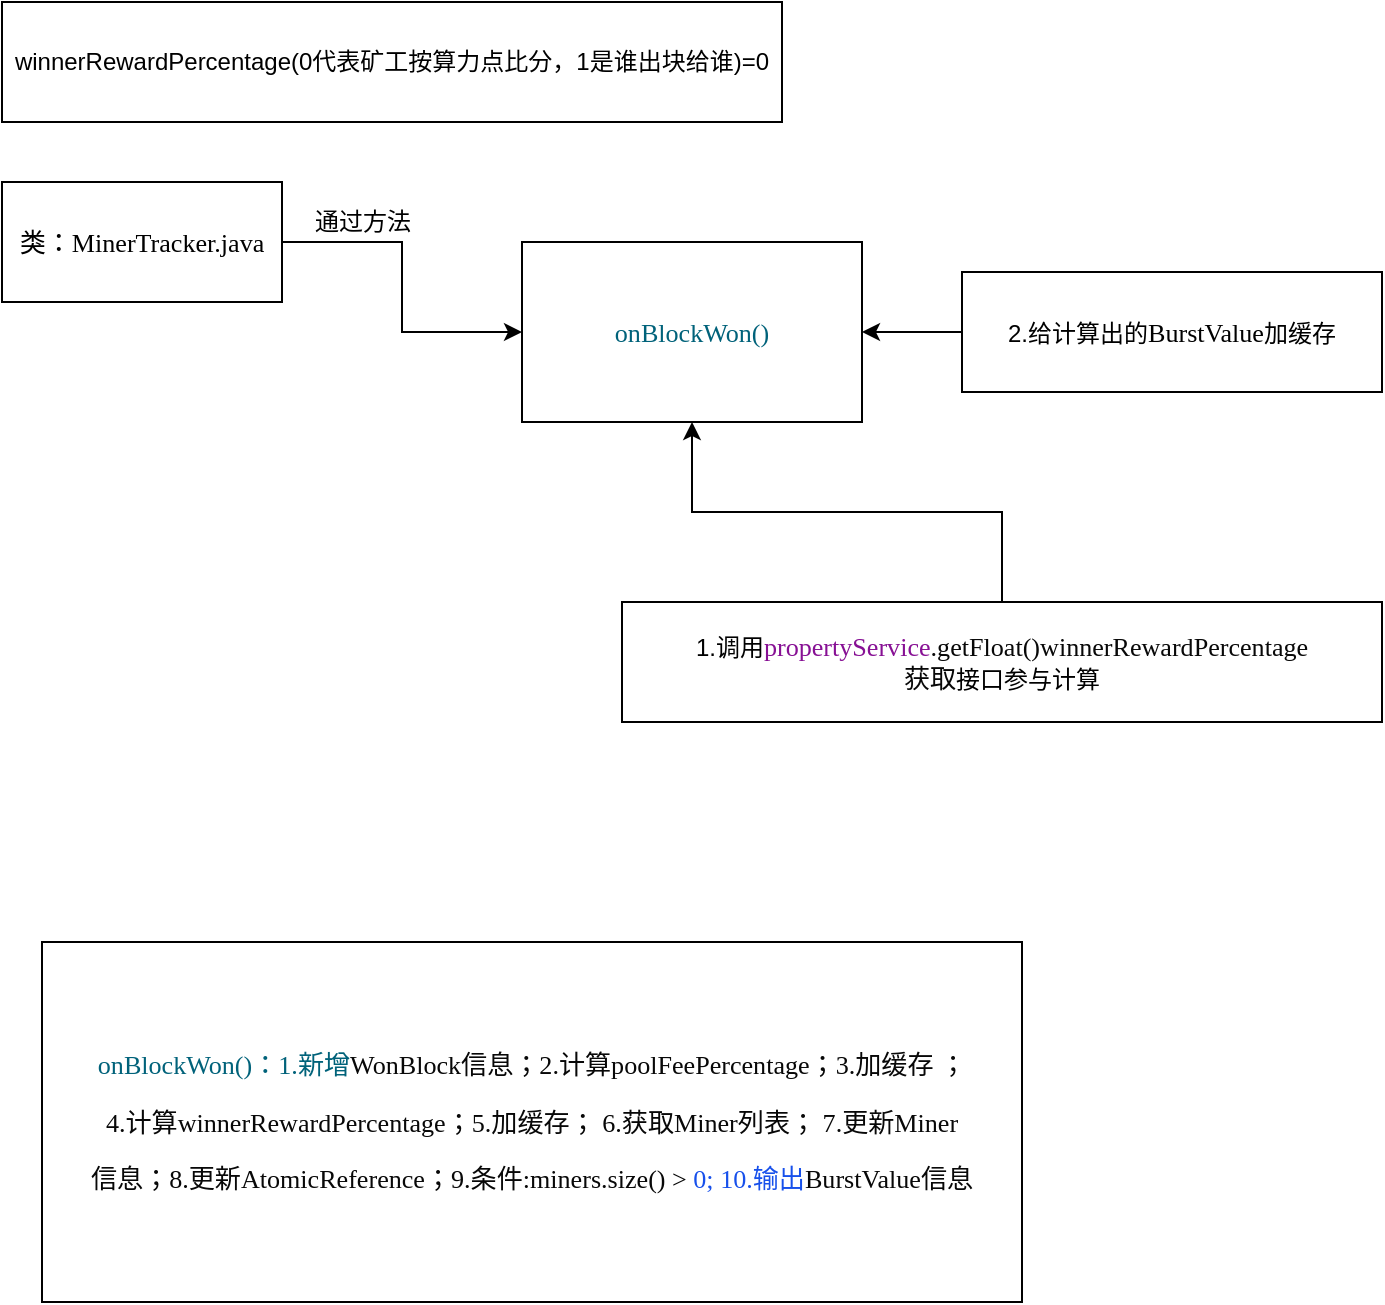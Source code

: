 <mxfile version="12.4.2" type="device" pages="1"><diagram id="5iHiEwuLdu8fU7IBxELP" name="Page-1"><mxGraphModel dx="1422" dy="822" grid="1" gridSize="10" guides="1" tooltips="1" connect="1" arrows="1" fold="1" page="1" pageScale="1" pageWidth="827" pageHeight="1169" math="0" shadow="0"><root><mxCell id="0"/><mxCell id="1" parent="0"/><mxCell id="WeoCsjtzYjqN0EvkaOvO-2" value="winnerRewardPercentage(0代表矿工按算力点比分，1是谁出块给谁)=0" style="rounded=0;whiteSpace=wrap;html=1;" vertex="1" parent="1"><mxGeometry x="20" y="20" width="390" height="60" as="geometry"/></mxCell><mxCell id="WeoCsjtzYjqN0EvkaOvO-8" value="" style="edgeStyle=orthogonalEdgeStyle;rounded=0;orthogonalLoop=1;jettySize=auto;html=1;" edge="1" parent="1" source="WeoCsjtzYjqN0EvkaOvO-5" target="WeoCsjtzYjqN0EvkaOvO-7"><mxGeometry relative="1" as="geometry"/></mxCell><mxCell id="WeoCsjtzYjqN0EvkaOvO-5" value="&lt;pre style=&quot;background-color: #ffffff ; color: #080808 ; font-family: &amp;#34;jetbrains mono&amp;#34; ; font-size: 9.8pt&quot;&gt;&lt;span style=&quot;color: #000000&quot;&gt;类：MinerTracker.java&lt;/span&gt;&lt;/pre&gt;" style="rounded=0;whiteSpace=wrap;html=1;" vertex="1" parent="1"><mxGeometry x="20" y="110" width="140" height="60" as="geometry"/></mxCell><mxCell id="WeoCsjtzYjqN0EvkaOvO-7" value="&lt;pre style=&quot;background-color: #ffffff ; color: #080808 ; font-family: &amp;#34;jetbrains mono&amp;#34; ; font-size: 9.8pt&quot;&gt;&lt;pre style=&quot;font-family: &amp;#34;jetbrains mono&amp;#34; ; font-size: 9.8pt&quot;&gt;&lt;span style=&quot;color: #00627a&quot;&gt;onBlockWon()&lt;/span&gt;&lt;br&gt;&lt;/pre&gt;&lt;/pre&gt;" style="rounded=0;whiteSpace=wrap;html=1;" vertex="1" parent="1"><mxGeometry x="280" y="140" width="170" height="90" as="geometry"/></mxCell><mxCell id="WeoCsjtzYjqN0EvkaOvO-9" value="通过方法" style="text;html=1;align=center;verticalAlign=middle;resizable=0;points=[];;autosize=1;" vertex="1" parent="1"><mxGeometry x="170" y="120" width="60" height="20" as="geometry"/></mxCell><mxCell id="WeoCsjtzYjqN0EvkaOvO-12" value="&lt;pre style=&quot;background-color: #ffffff ; color: #080808 ; font-family: &amp;#34;jetbrains mono&amp;#34; ; font-size: 9.8pt&quot;&gt;&lt;pre style=&quot;font-family: &amp;#34;jetbrains mono&amp;#34; ; font-size: 9.8pt&quot;&gt;&lt;span style=&quot;color: #00627a&quot;&gt;onBlockWon()：1.新增&lt;/span&gt;WonBlock信息；2.计算poolFeePercentage；3.加缓存 ；&lt;/pre&gt;&lt;pre style=&quot;font-family: &amp;#34;jetbrains mono&amp;#34; ; font-size: 9.8pt&quot;&gt;4.计算winnerRewardPercentage；5.加缓存； 6.获取Miner列表； 7.更新Miner&lt;/pre&gt;&lt;pre style=&quot;font-family: &amp;#34;jetbrains mono&amp;#34; ; font-size: 9.8pt&quot;&gt;信息；8.更新AtomicReference；9.条件:miners&lt;span style=&quot;font-family: &amp;#34;jetbrains mono&amp;#34; ; font-size: 9.8pt ; white-space: normal&quot;&gt;.size() &amp;gt; &lt;/span&gt;&lt;span style=&quot;font-family: &amp;#34;jetbrains mono&amp;#34; ; font-size: 9.8pt ; white-space: normal ; color: rgb(23 , 80 , 235)&quot;&gt;0; 10.输出&lt;/span&gt;BurstValue信息&lt;/pre&gt;&lt;/pre&gt;" style="rounded=0;whiteSpace=wrap;html=1;" vertex="1" parent="1"><mxGeometry x="40" y="490" width="490" height="180" as="geometry"/></mxCell><mxCell id="WeoCsjtzYjqN0EvkaOvO-14" value="" style="edgeStyle=orthogonalEdgeStyle;rounded=0;orthogonalLoop=1;jettySize=auto;html=1;" edge="1" parent="1" source="WeoCsjtzYjqN0EvkaOvO-13" target="WeoCsjtzYjqN0EvkaOvO-7"><mxGeometry relative="1" as="geometry"/></mxCell><mxCell id="WeoCsjtzYjqN0EvkaOvO-13" value="1.调用&lt;span style=&quot;font-family: &amp;#34;jetbrains mono&amp;#34; ; font-size: 9.8pt ; color: rgb(135 , 16 , 148)&quot;&gt;propertyService&lt;/span&gt;&lt;span style=&quot;background-color: rgb(255 , 255 , 255) ; color: rgb(8 , 8 , 8) ; font-family: &amp;#34;jetbrains mono&amp;#34; ; font-size: 9.8pt&quot;&gt;.getFloat()&lt;/span&gt;&lt;span style=&quot;color: rgb(8 , 8 , 8) ; font-family: &amp;#34;jetbrains mono&amp;#34; ; font-size: 13.067px&quot;&gt;winnerRewardPercentage&lt;/span&gt;&lt;span style=&quot;background-color: rgb(255 , 255 , 255) ; color: rgb(8 , 8 , 8) ; font-family: &amp;#34;jetbrains mono&amp;#34; ; font-size: 9.8pt&quot;&gt;&lt;br&gt;获取&lt;/span&gt;接口参与计算" style="rounded=0;whiteSpace=wrap;html=1;" vertex="1" parent="1"><mxGeometry x="330" y="320" width="380" height="60" as="geometry"/></mxCell><mxCell id="WeoCsjtzYjqN0EvkaOvO-18" value="" style="edgeStyle=orthogonalEdgeStyle;rounded=0;orthogonalLoop=1;jettySize=auto;html=1;" edge="1" parent="1" source="WeoCsjtzYjqN0EvkaOvO-15" target="WeoCsjtzYjqN0EvkaOvO-7"><mxGeometry relative="1" as="geometry"/></mxCell><mxCell id="WeoCsjtzYjqN0EvkaOvO-15" value="2.给计算出的&lt;span style=&quot;background-color: rgb(255 , 255 , 255) ; font-family: &amp;#34;jetbrains mono&amp;#34; ; font-size: 9.8pt&quot;&gt;BurstValue&lt;/span&gt;&lt;span&gt;加缓存&lt;/span&gt;" style="rounded=0;whiteSpace=wrap;html=1;" vertex="1" parent="1"><mxGeometry x="500" y="155" width="210" height="60" as="geometry"/></mxCell></root></mxGraphModel></diagram></mxfile>